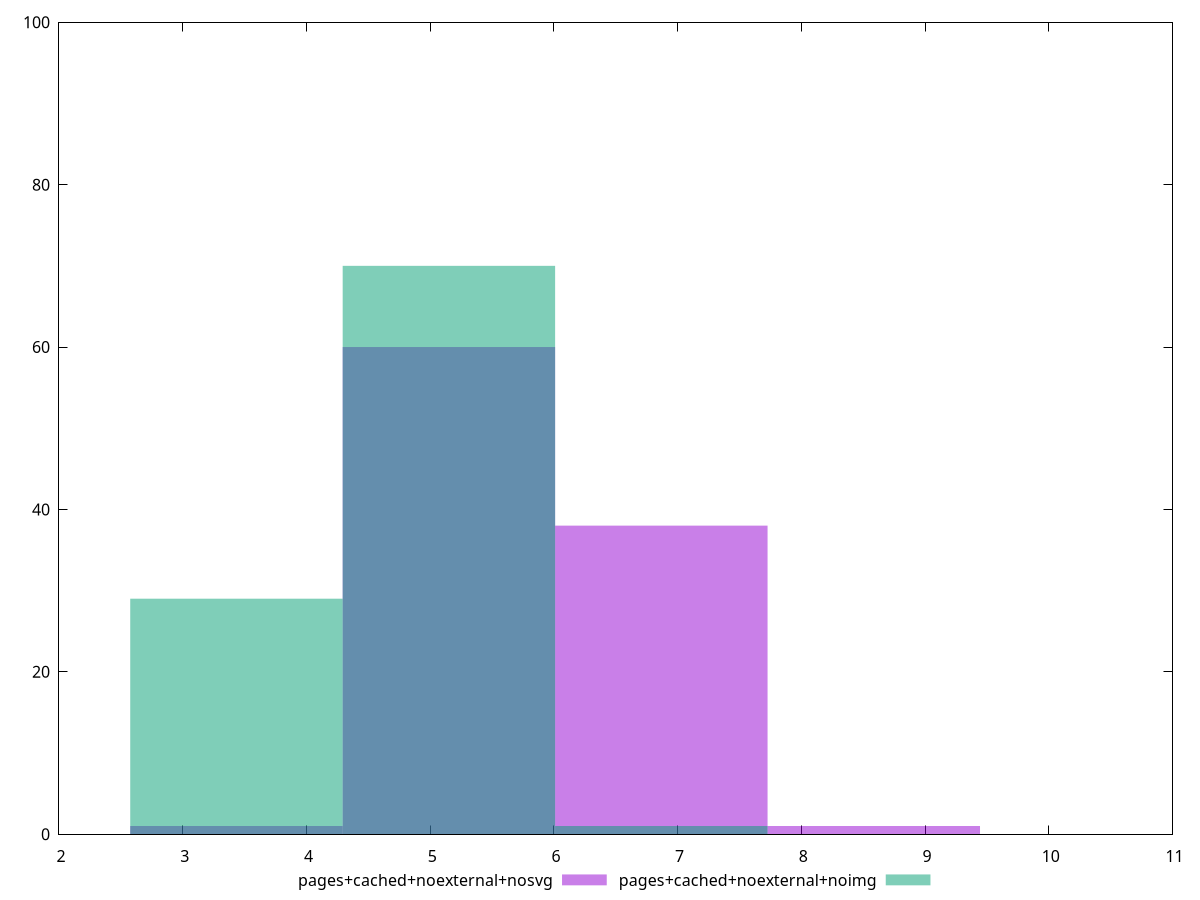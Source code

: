 reset
set terminal svg size 640, 500 enhanced background rgb 'white'
set output "reprap/network-server-latency/comparison/histogram/7_vs_8.svg"

$pagesCachedNoexternalNosvg <<EOF
6.86846675857383 38
5.151350068930372 60
3.434233379286915 1
8.585583448217287 1
EOF

$pagesCachedNoexternalNoimg <<EOF
5.151350068930372 70
3.434233379286915 29
6.86846675857383 1
EOF

set key outside below
set boxwidth 1.7171166896434575
set yrange [0:100]
set style fill transparent solid 0.5 noborder

plot \
  $pagesCachedNoexternalNosvg title "pages+cached+noexternal+nosvg" with boxes, \
  $pagesCachedNoexternalNoimg title "pages+cached+noexternal+noimg" with boxes, \


reset